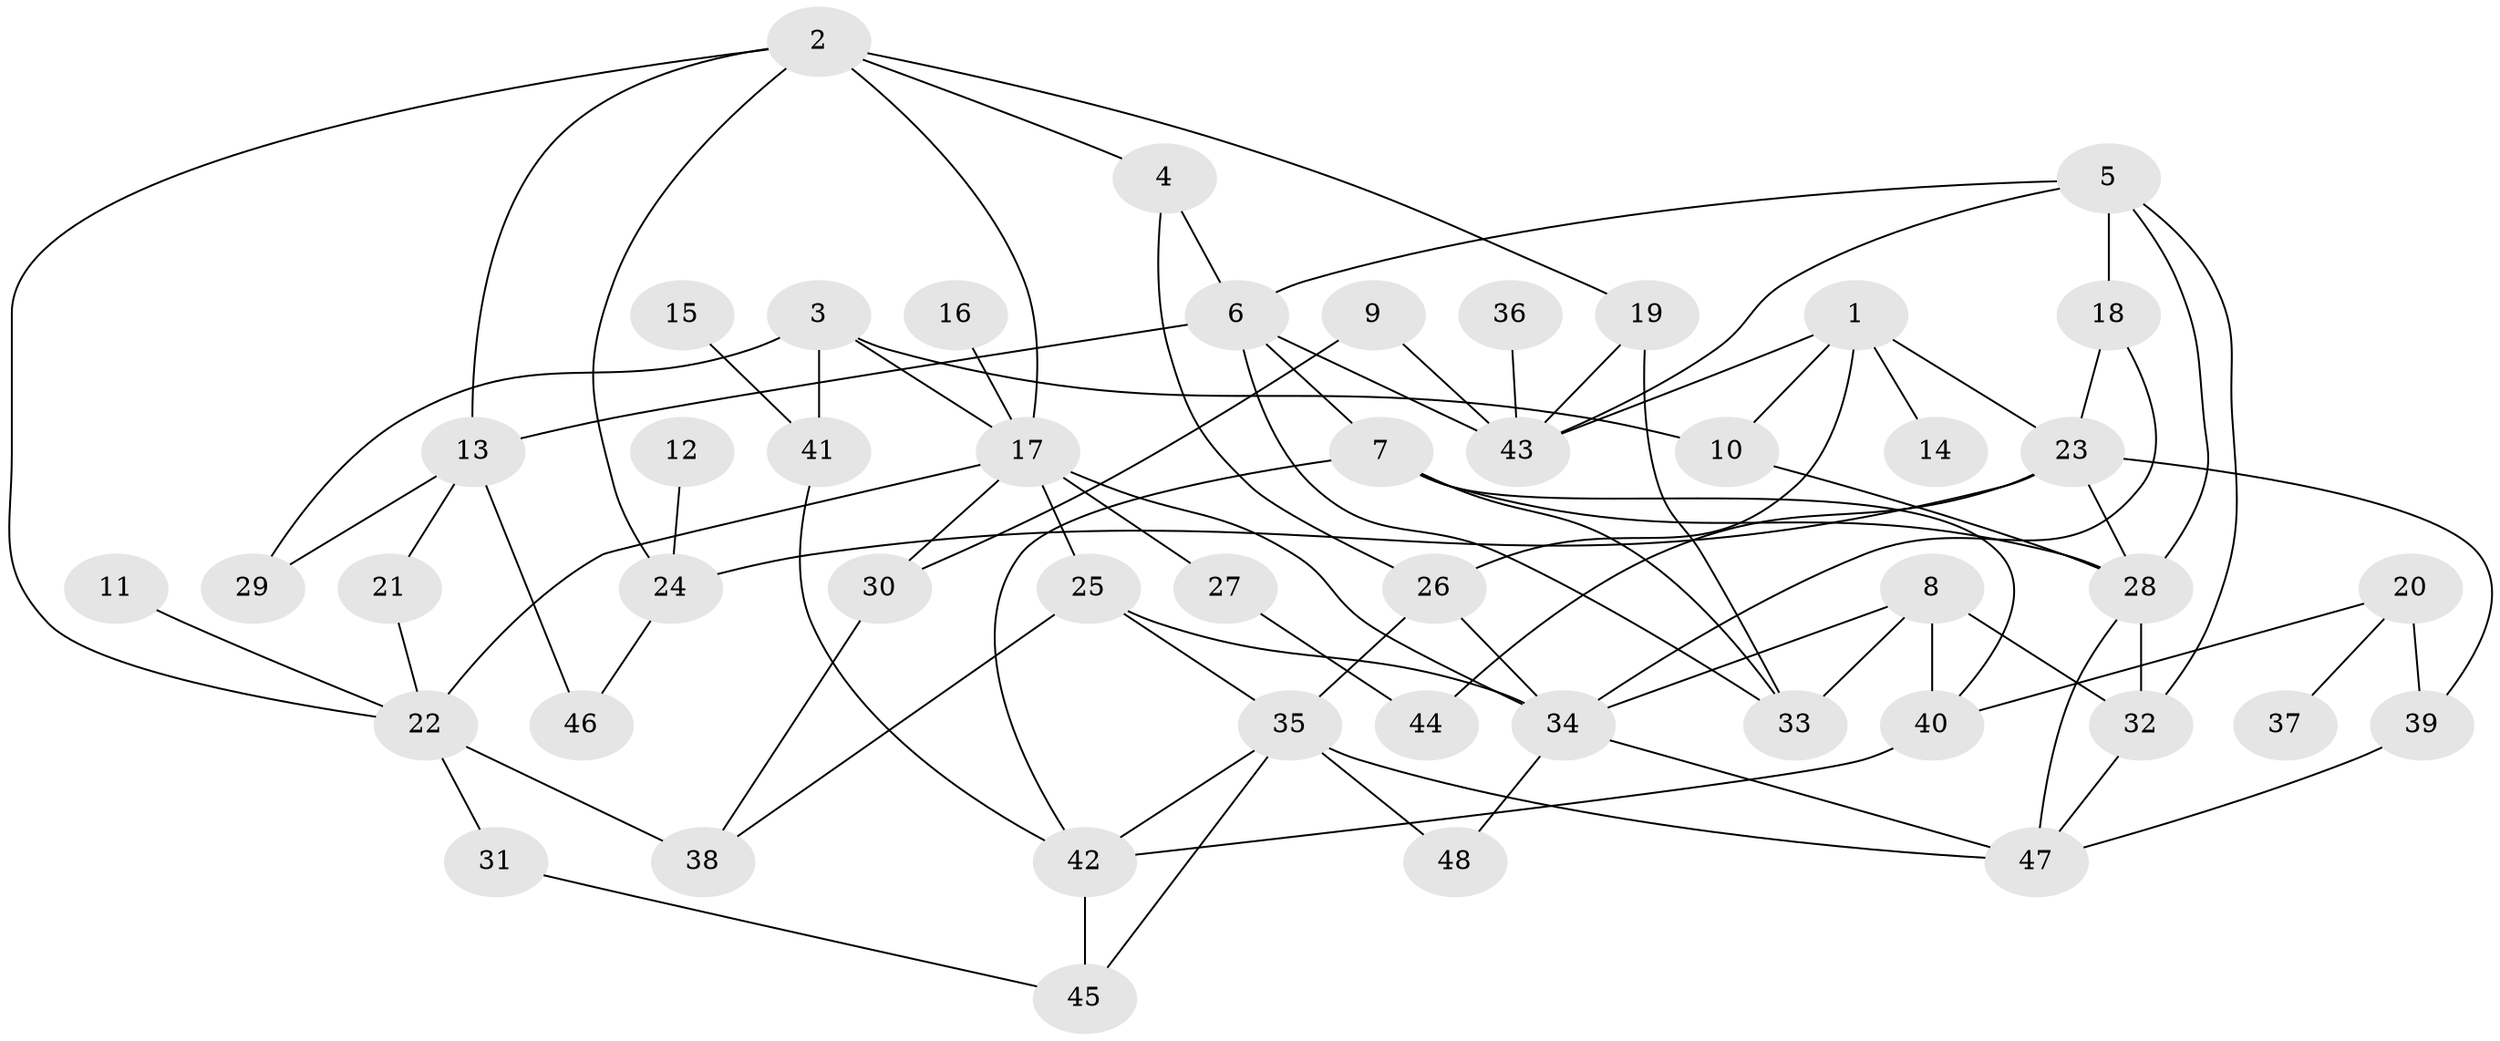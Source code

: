 // original degree distribution, {5: 0.10416666666666667, 6: 0.052083333333333336, 2: 0.2708333333333333, 3: 0.1875, 11: 0.010416666666666666, 8: 0.010416666666666666, 4: 0.125, 1: 0.22916666666666666, 7: 0.010416666666666666}
// Generated by graph-tools (version 1.1) at 2025/36/03/04/25 23:36:05]
// undirected, 48 vertices, 86 edges
graph export_dot {
  node [color=gray90,style=filled];
  1;
  2;
  3;
  4;
  5;
  6;
  7;
  8;
  9;
  10;
  11;
  12;
  13;
  14;
  15;
  16;
  17;
  18;
  19;
  20;
  21;
  22;
  23;
  24;
  25;
  26;
  27;
  28;
  29;
  30;
  31;
  32;
  33;
  34;
  35;
  36;
  37;
  38;
  39;
  40;
  41;
  42;
  43;
  44;
  45;
  46;
  47;
  48;
  1 -- 10 [weight=1.0];
  1 -- 14 [weight=1.0];
  1 -- 23 [weight=1.0];
  1 -- 26 [weight=1.0];
  1 -- 43 [weight=1.0];
  2 -- 4 [weight=1.0];
  2 -- 13 [weight=1.0];
  2 -- 17 [weight=1.0];
  2 -- 19 [weight=1.0];
  2 -- 22 [weight=1.0];
  2 -- 24 [weight=1.0];
  3 -- 10 [weight=1.0];
  3 -- 17 [weight=1.0];
  3 -- 29 [weight=1.0];
  3 -- 41 [weight=1.0];
  4 -- 6 [weight=1.0];
  4 -- 26 [weight=1.0];
  5 -- 6 [weight=1.0];
  5 -- 18 [weight=1.0];
  5 -- 28 [weight=1.0];
  5 -- 32 [weight=1.0];
  5 -- 43 [weight=1.0];
  6 -- 7 [weight=1.0];
  6 -- 13 [weight=1.0];
  6 -- 33 [weight=1.0];
  6 -- 43 [weight=1.0];
  7 -- 28 [weight=1.0];
  7 -- 33 [weight=1.0];
  7 -- 40 [weight=1.0];
  7 -- 42 [weight=1.0];
  8 -- 32 [weight=3.0];
  8 -- 33 [weight=2.0];
  8 -- 34 [weight=1.0];
  8 -- 40 [weight=1.0];
  9 -- 30 [weight=1.0];
  9 -- 43 [weight=1.0];
  10 -- 28 [weight=1.0];
  11 -- 22 [weight=1.0];
  12 -- 24 [weight=1.0];
  13 -- 21 [weight=1.0];
  13 -- 29 [weight=1.0];
  13 -- 46 [weight=1.0];
  15 -- 41 [weight=1.0];
  16 -- 17 [weight=1.0];
  17 -- 22 [weight=1.0];
  17 -- 25 [weight=1.0];
  17 -- 27 [weight=3.0];
  17 -- 30 [weight=1.0];
  17 -- 34 [weight=1.0];
  18 -- 23 [weight=1.0];
  18 -- 34 [weight=1.0];
  19 -- 33 [weight=1.0];
  19 -- 43 [weight=1.0];
  20 -- 37 [weight=1.0];
  20 -- 39 [weight=1.0];
  20 -- 40 [weight=1.0];
  21 -- 22 [weight=1.0];
  22 -- 31 [weight=1.0];
  22 -- 38 [weight=1.0];
  23 -- 24 [weight=1.0];
  23 -- 28 [weight=1.0];
  23 -- 39 [weight=1.0];
  23 -- 44 [weight=1.0];
  24 -- 46 [weight=1.0];
  25 -- 34 [weight=1.0];
  25 -- 35 [weight=1.0];
  25 -- 38 [weight=1.0];
  26 -- 34 [weight=1.0];
  26 -- 35 [weight=2.0];
  27 -- 44 [weight=1.0];
  28 -- 32 [weight=2.0];
  28 -- 47 [weight=1.0];
  30 -- 38 [weight=1.0];
  31 -- 45 [weight=1.0];
  32 -- 47 [weight=1.0];
  34 -- 47 [weight=1.0];
  34 -- 48 [weight=1.0];
  35 -- 42 [weight=1.0];
  35 -- 45 [weight=1.0];
  35 -- 47 [weight=1.0];
  35 -- 48 [weight=1.0];
  36 -- 43 [weight=1.0];
  39 -- 47 [weight=1.0];
  40 -- 42 [weight=1.0];
  41 -- 42 [weight=1.0];
  42 -- 45 [weight=1.0];
}
